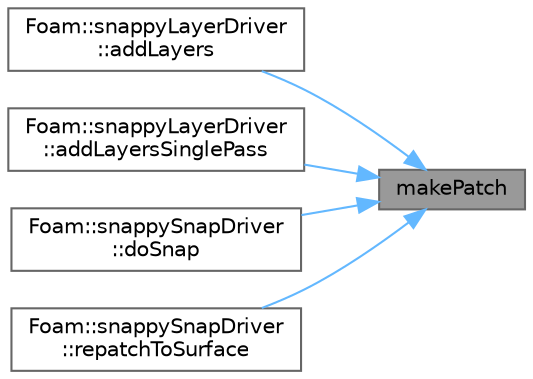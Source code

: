 digraph "makePatch"
{
 // LATEX_PDF_SIZE
  bgcolor="transparent";
  edge [fontname=Helvetica,fontsize=10,labelfontname=Helvetica,labelfontsize=10];
  node [fontname=Helvetica,fontsize=10,shape=box,height=0.2,width=0.4];
  rankdir="RL";
  Node1 [id="Node000001",label="makePatch",height=0.2,width=0.4,color="gray40", fillcolor="grey60", style="filled", fontcolor="black",tooltip=" "];
  Node1 -> Node2 [id="edge1_Node000001_Node000002",dir="back",color="steelblue1",style="solid",tooltip=" "];
  Node2 [id="Node000002",label="Foam::snappyLayerDriver\l::addLayers",height=0.2,width=0.4,color="grey40", fillcolor="white", style="filled",URL="$classFoam_1_1snappyLayerDriver.html#a2654851d1ffedc26e8ff1424f7097ba6",tooltip=" "];
  Node1 -> Node3 [id="edge2_Node000001_Node000003",dir="back",color="steelblue1",style="solid",tooltip=" "];
  Node3 [id="Node000003",label="Foam::snappyLayerDriver\l::addLayersSinglePass",height=0.2,width=0.4,color="grey40", fillcolor="white", style="filled",URL="$classFoam_1_1snappyLayerDriver.html#a583ba067f4573637907a1ae35074ad8b",tooltip=" "];
  Node1 -> Node4 [id="edge3_Node000001_Node000004",dir="back",color="steelblue1",style="solid",tooltip=" "];
  Node4 [id="Node000004",label="Foam::snappySnapDriver\l::doSnap",height=0.2,width=0.4,color="grey40", fillcolor="white", style="filled",URL="$classFoam_1_1snappySnapDriver.html#aa958f4f6d3063fa318a31ef8d8ba90e4",tooltip=" "];
  Node1 -> Node5 [id="edge4_Node000001_Node000005",dir="back",color="steelblue1",style="solid",tooltip=" "];
  Node5 [id="Node000005",label="Foam::snappySnapDriver\l::repatchToSurface",height=0.2,width=0.4,color="grey40", fillcolor="white", style="filled",URL="$classFoam_1_1snappySnapDriver.html#abf0c9c836463b6164ef331dce238b2fa",tooltip=" "];
}
